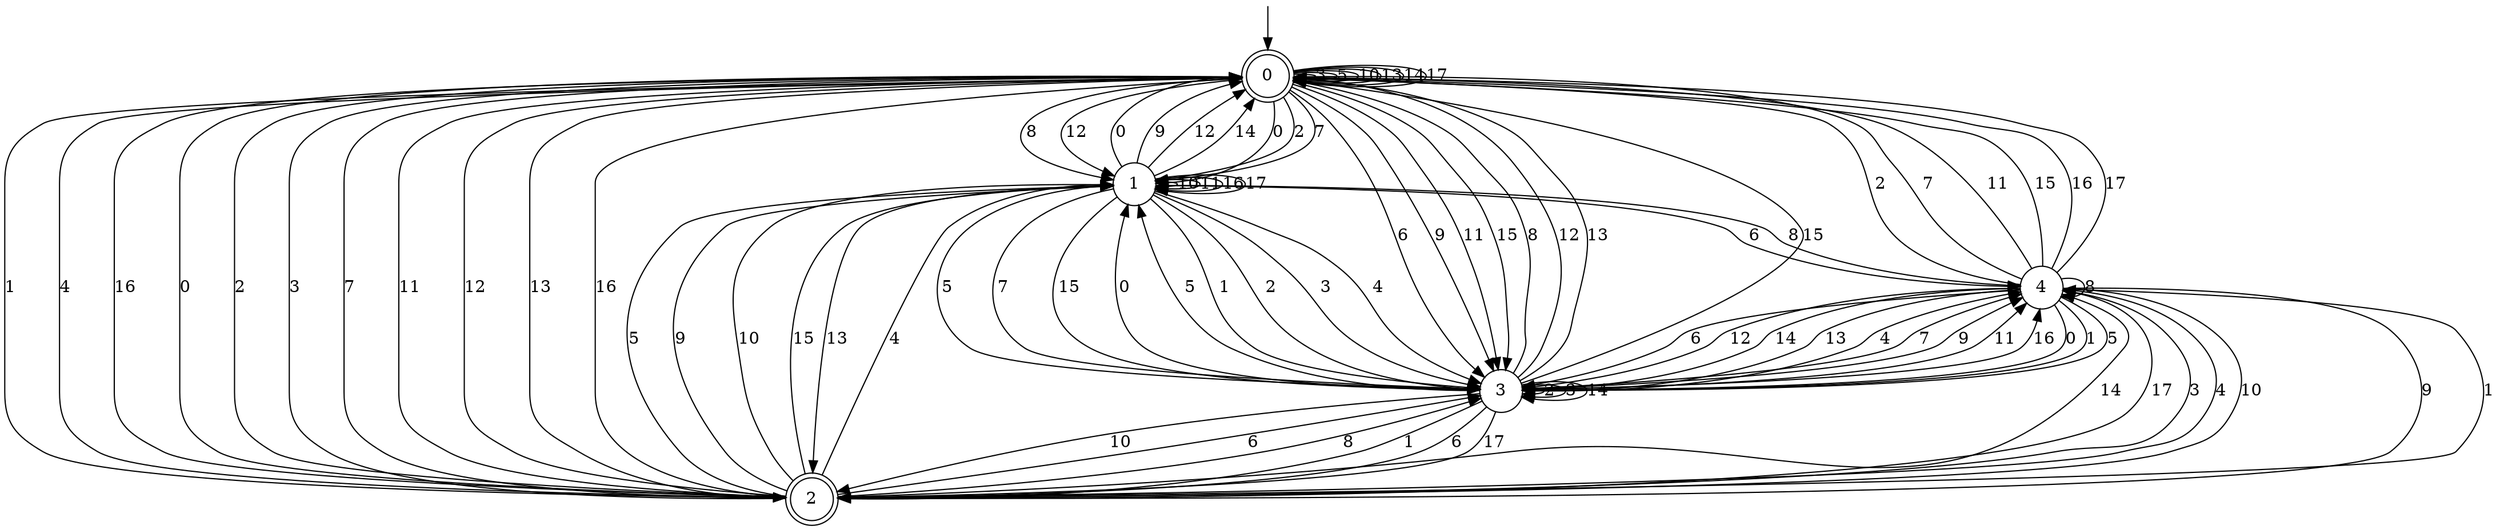 digraph g {

	s0 [shape="doublecircle" label="0"];
	s1 [shape="circle" label="1"];
	s2 [shape="doublecircle" label="2"];
	s3 [shape="circle" label="3"];
	s4 [shape="circle" label="4"];
	s0 -> s1 [label="0"];
	s0 -> s2 [label="1"];
	s0 -> s1 [label="2"];
	s0 -> s0 [label="3"];
	s0 -> s2 [label="4"];
	s0 -> s0 [label="5"];
	s0 -> s3 [label="6"];
	s0 -> s1 [label="7"];
	s0 -> s1 [label="8"];
	s0 -> s3 [label="9"];
	s0 -> s0 [label="10"];
	s0 -> s3 [label="11"];
	s0 -> s1 [label="12"];
	s0 -> s0 [label="13"];
	s0 -> s0 [label="14"];
	s0 -> s3 [label="15"];
	s0 -> s2 [label="16"];
	s0 -> s0 [label="17"];
	s1 -> s0 [label="0"];
	s1 -> s3 [label="1"];
	s1 -> s3 [label="2"];
	s1 -> s3 [label="3"];
	s1 -> s3 [label="4"];
	s1 -> s3 [label="5"];
	s1 -> s4 [label="6"];
	s1 -> s3 [label="7"];
	s1 -> s4 [label="8"];
	s1 -> s0 [label="9"];
	s1 -> s1 [label="10"];
	s1 -> s1 [label="11"];
	s1 -> s0 [label="12"];
	s1 -> s2 [label="13"];
	s1 -> s0 [label="14"];
	s1 -> s3 [label="15"];
	s1 -> s1 [label="16"];
	s1 -> s1 [label="17"];
	s2 -> s0 [label="0"];
	s2 -> s4 [label="1"];
	s2 -> s0 [label="2"];
	s2 -> s0 [label="3"];
	s2 -> s1 [label="4"];
	s2 -> s1 [label="5"];
	s2 -> s3 [label="6"];
	s2 -> s0 [label="7"];
	s2 -> s3 [label="8"];
	s2 -> s1 [label="9"];
	s2 -> s1 [label="10"];
	s2 -> s0 [label="11"];
	s2 -> s0 [label="12"];
	s2 -> s0 [label="13"];
	s2 -> s4 [label="14"];
	s2 -> s1 [label="15"];
	s2 -> s0 [label="16"];
	s2 -> s4 [label="17"];
	s3 -> s1 [label="0"];
	s3 -> s2 [label="1"];
	s3 -> s3 [label="2"];
	s3 -> s3 [label="3"];
	s3 -> s4 [label="4"];
	s3 -> s1 [label="5"];
	s3 -> s2 [label="6"];
	s3 -> s4 [label="7"];
	s3 -> s0 [label="8"];
	s3 -> s4 [label="9"];
	s3 -> s2 [label="10"];
	s3 -> s4 [label="11"];
	s3 -> s0 [label="12"];
	s3 -> s0 [label="13"];
	s3 -> s3 [label="14"];
	s3 -> s0 [label="15"];
	s3 -> s4 [label="16"];
	s3 -> s2 [label="17"];
	s4 -> s3 [label="0"];
	s4 -> s3 [label="1"];
	s4 -> s0 [label="2"];
	s4 -> s2 [label="3"];
	s4 -> s2 [label="4"];
	s4 -> s3 [label="5"];
	s4 -> s3 [label="6"];
	s4 -> s0 [label="7"];
	s4 -> s4 [label="8"];
	s4 -> s2 [label="9"];
	s4 -> s2 [label="10"];
	s4 -> s0 [label="11"];
	s4 -> s3 [label="12"];
	s4 -> s3 [label="13"];
	s4 -> s3 [label="14"];
	s4 -> s0 [label="15"];
	s4 -> s0 [label="16"];
	s4 -> s0 [label="17"];

__start0 [label="" shape="none" width="0" height="0"];
__start0 -> s0;

}
